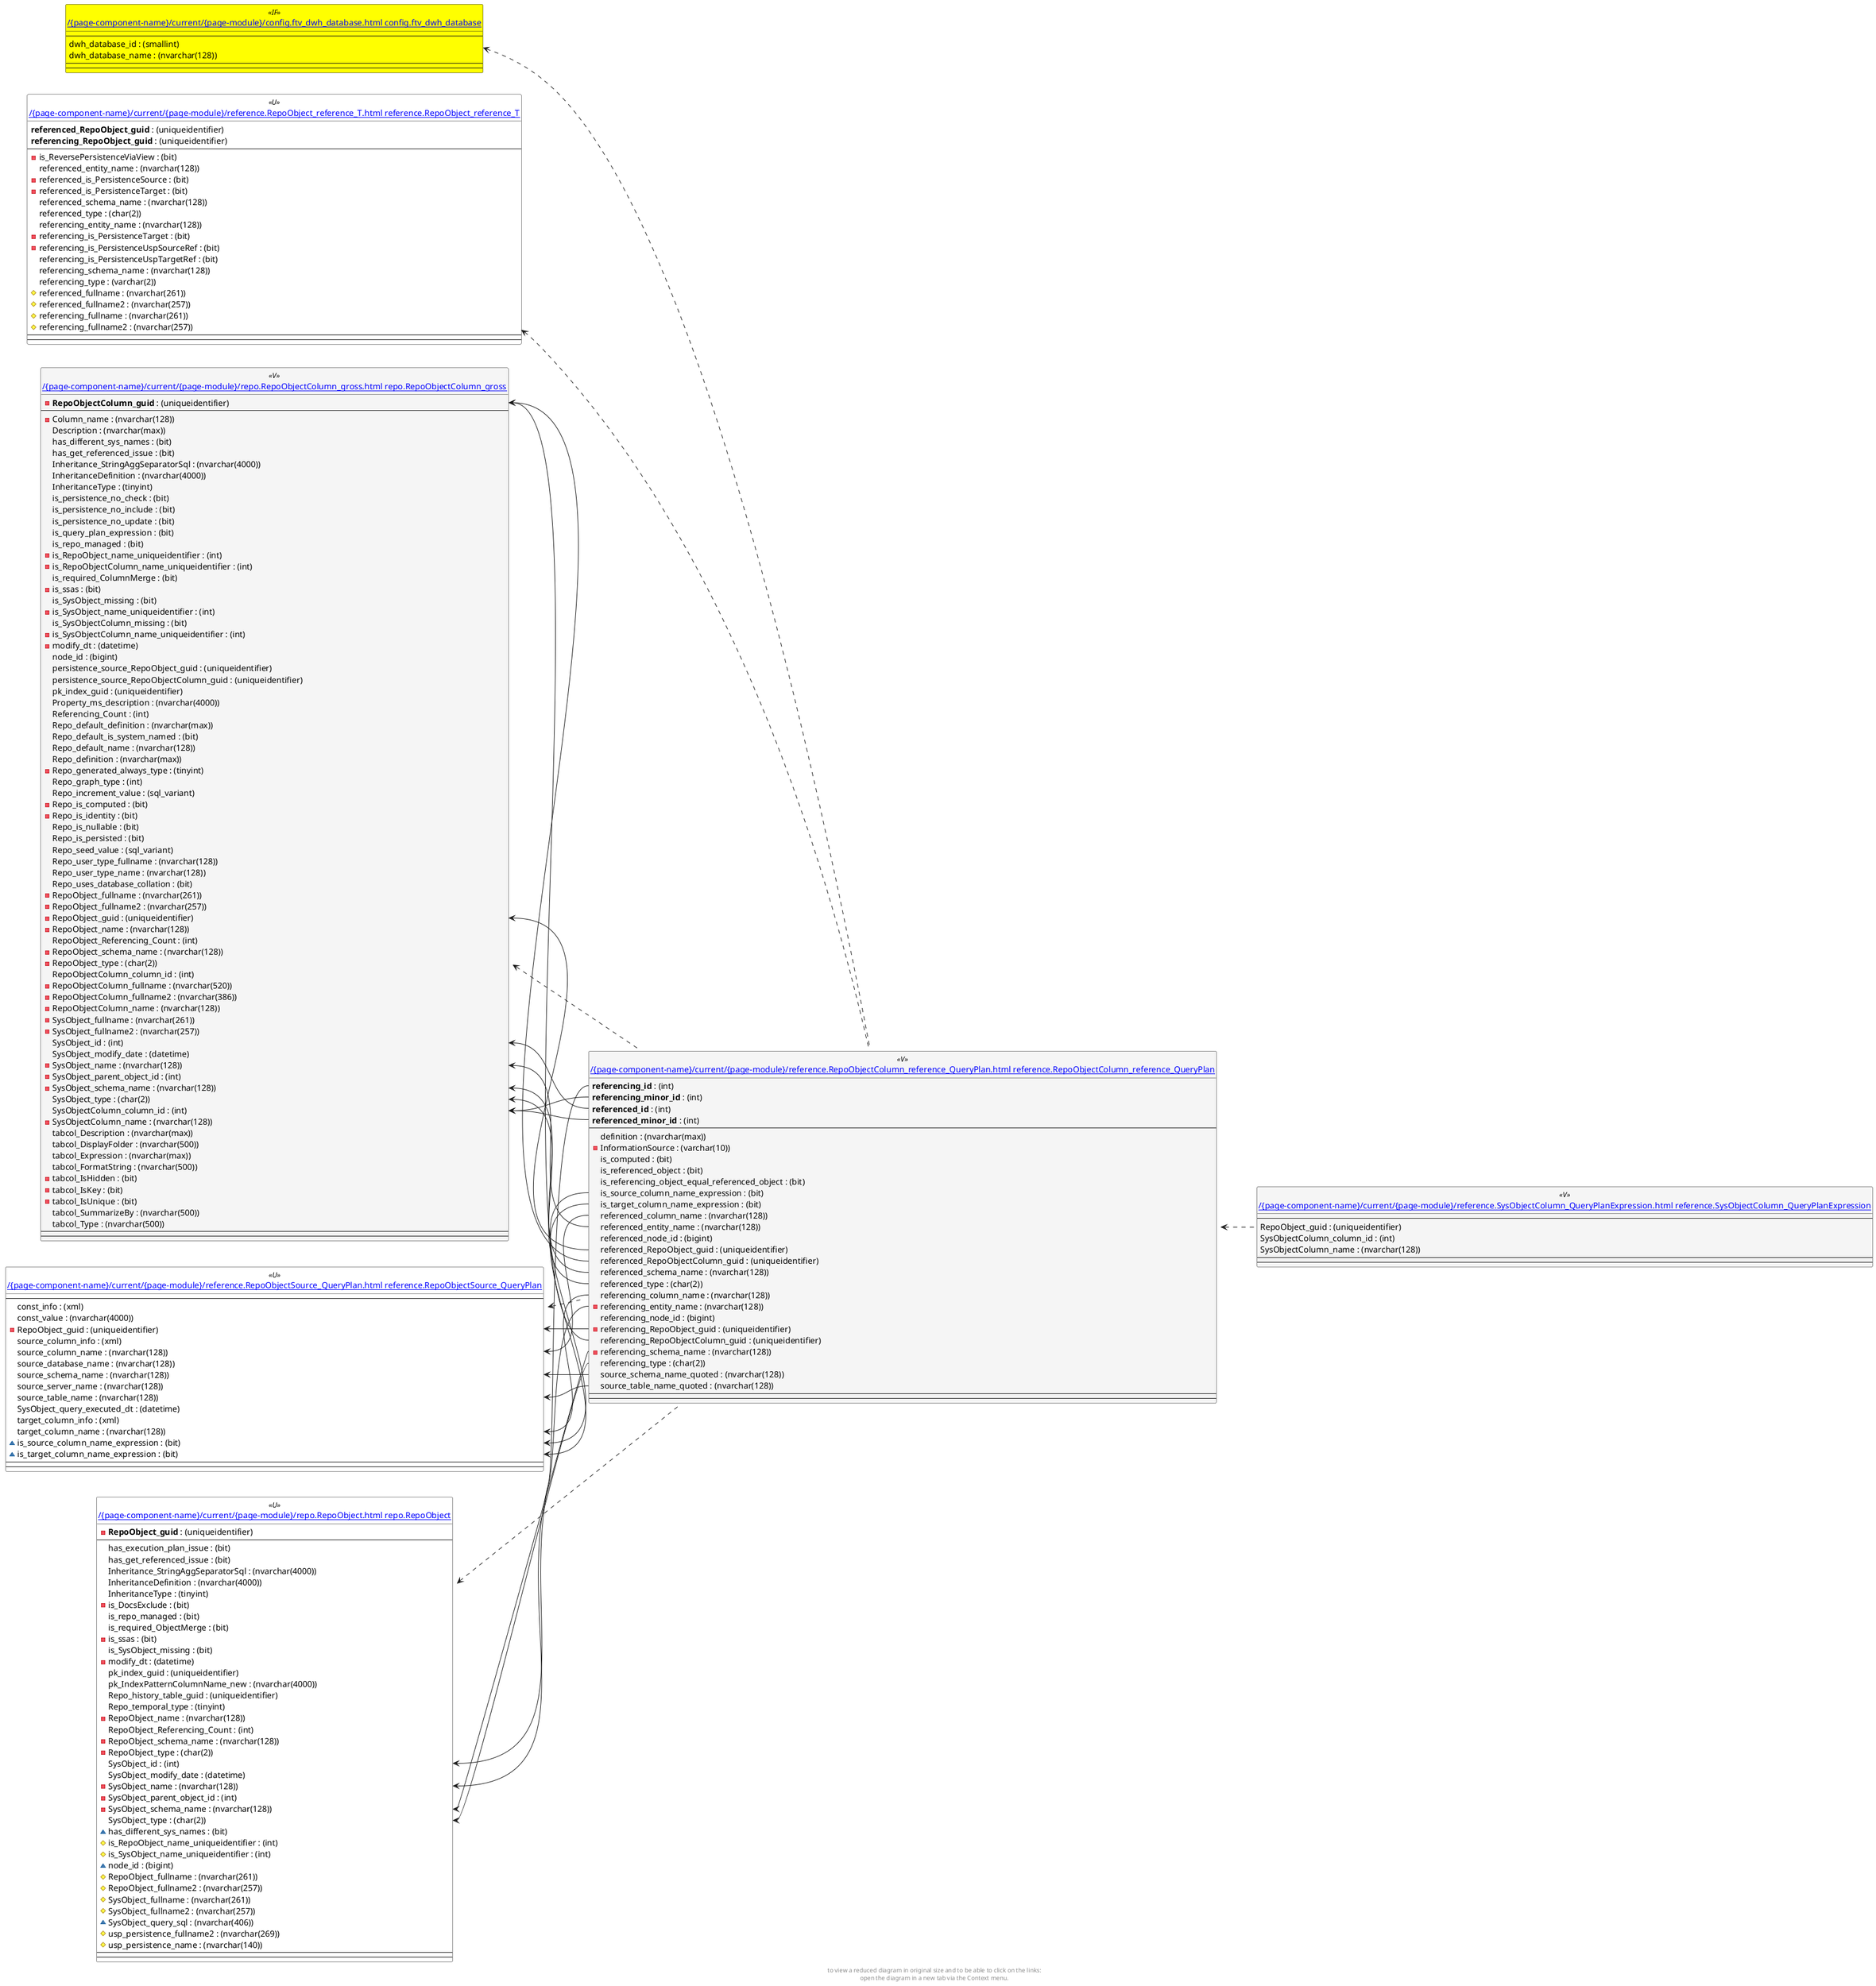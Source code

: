 @startuml
left to right direction
'top to bottom direction
hide circle
'avoide "." issues:
set namespaceSeparator none


skinparam class {
  BackgroundColor White
  BackgroundColor<<FN>> Yellow
  BackgroundColor<<FS>> Yellow
  BackgroundColor<<FT>> LightGray
  BackgroundColor<<IF>> Yellow
  BackgroundColor<<IS>> Yellow
  BackgroundColor<<P>> Aqua
  BackgroundColor<<PC>> Aqua
  BackgroundColor<<SN>> Yellow
  BackgroundColor<<SO>> SlateBlue
  BackgroundColor<<TF>> LightGray
  BackgroundColor<<TR>> Tomato
  BackgroundColor<<U>> White
  BackgroundColor<<V>> WhiteSmoke
  BackgroundColor<<X>> Aqua
}


entity "[[{site-url}/{page-component-name}/current/{page-module}/config.ftv_dwh_database.html config.ftv_dwh_database]]" as config.ftv_dwh_database << IF >> {
  --
  dwh_database_id : (smallint)
  dwh_database_name : (nvarchar(128))
  --
  --
}

entity "[[{site-url}/{page-component-name}/current/{page-module}/reference.RepoObject_reference_T.html reference.RepoObject_reference_T]]" as reference.RepoObject_reference_T << U >> {
  **referenced_RepoObject_guid** : (uniqueidentifier)
  **referencing_RepoObject_guid** : (uniqueidentifier)
  --
  - is_ReversePersistenceViaView : (bit)
  referenced_entity_name : (nvarchar(128))
  - referenced_is_PersistenceSource : (bit)
  - referenced_is_PersistenceTarget : (bit)
  referenced_schema_name : (nvarchar(128))
  referenced_type : (char(2))
  referencing_entity_name : (nvarchar(128))
  - referencing_is_PersistenceTarget : (bit)
  - referencing_is_PersistenceUspSourceRef : (bit)
  referencing_is_PersistenceUspTargetRef : (bit)
  referencing_schema_name : (nvarchar(128))
  referencing_type : (varchar(2))
  # referenced_fullname : (nvarchar(261))
  # referenced_fullname2 : (nvarchar(257))
  # referencing_fullname : (nvarchar(261))
  # referencing_fullname2 : (nvarchar(257))
  --
  --
}

entity "[[{site-url}/{page-component-name}/current/{page-module}/reference.RepoObjectColumn_reference_QueryPlan.html reference.RepoObjectColumn_reference_QueryPlan]]" as reference.RepoObjectColumn_reference_QueryPlan << V >> {
  **referencing_id** : (int)
  **referencing_minor_id** : (int)
  **referenced_id** : (int)
  **referenced_minor_id** : (int)
  --
  definition : (nvarchar(max))
  - InformationSource : (varchar(10))
  is_computed : (bit)
  is_referenced_object : (bit)
  is_referencing_object_equal_referenced_object : (bit)
  is_source_column_name_expression : (bit)
  is_target_column_name_expression : (bit)
  referenced_column_name : (nvarchar(128))
  referenced_entity_name : (nvarchar(128))
  referenced_node_id : (bigint)
  referenced_RepoObject_guid : (uniqueidentifier)
  referenced_RepoObjectColumn_guid : (uniqueidentifier)
  referenced_schema_name : (nvarchar(128))
  referenced_type : (char(2))
  referencing_column_name : (nvarchar(128))
  - referencing_entity_name : (nvarchar(128))
  referencing_node_id : (bigint)
  - referencing_RepoObject_guid : (uniqueidentifier)
  referencing_RepoObjectColumn_guid : (uniqueidentifier)
  - referencing_schema_name : (nvarchar(128))
  referencing_type : (char(2))
  source_schema_name_quoted : (nvarchar(128))
  source_table_name_quoted : (nvarchar(128))
  --
  --
}

entity "[[{site-url}/{page-component-name}/current/{page-module}/reference.RepoObjectSource_QueryPlan.html reference.RepoObjectSource_QueryPlan]]" as reference.RepoObjectSource_QueryPlan << U >> {
  --
  const_info : (xml)
  const_value : (nvarchar(4000))
  - RepoObject_guid : (uniqueidentifier)
  source_column_info : (xml)
  source_column_name : (nvarchar(128))
  source_database_name : (nvarchar(128))
  source_schema_name : (nvarchar(128))
  source_server_name : (nvarchar(128))
  source_table_name : (nvarchar(128))
  SysObject_query_executed_dt : (datetime)
  target_column_info : (xml)
  target_column_name : (nvarchar(128))
  ~ is_source_column_name_expression : (bit)
  ~ is_target_column_name_expression : (bit)
  --
  --
}

entity "[[{site-url}/{page-component-name}/current/{page-module}/reference.SysObjectColumn_QueryPlanExpression.html reference.SysObjectColumn_QueryPlanExpression]]" as reference.SysObjectColumn_QueryPlanExpression << V >> {
  --
  RepoObject_guid : (uniqueidentifier)
  SysObjectColumn_column_id : (int)
  SysObjectColumn_name : (nvarchar(128))
  --
  --
}

entity "[[{site-url}/{page-component-name}/current/{page-module}/repo.RepoObject.html repo.RepoObject]]" as repo.RepoObject << U >> {
  - **RepoObject_guid** : (uniqueidentifier)
  --
  has_execution_plan_issue : (bit)
  has_get_referenced_issue : (bit)
  Inheritance_StringAggSeparatorSql : (nvarchar(4000))
  InheritanceDefinition : (nvarchar(4000))
  InheritanceType : (tinyint)
  - is_DocsExclude : (bit)
  is_repo_managed : (bit)
  is_required_ObjectMerge : (bit)
  - is_ssas : (bit)
  is_SysObject_missing : (bit)
  - modify_dt : (datetime)
  pk_index_guid : (uniqueidentifier)
  pk_IndexPatternColumnName_new : (nvarchar(4000))
  Repo_history_table_guid : (uniqueidentifier)
  Repo_temporal_type : (tinyint)
  - RepoObject_name : (nvarchar(128))
  RepoObject_Referencing_Count : (int)
  - RepoObject_schema_name : (nvarchar(128))
  - RepoObject_type : (char(2))
  SysObject_id : (int)
  SysObject_modify_date : (datetime)
  - SysObject_name : (nvarchar(128))
  - SysObject_parent_object_id : (int)
  - SysObject_schema_name : (nvarchar(128))
  SysObject_type : (char(2))
  ~ has_different_sys_names : (bit)
  # is_RepoObject_name_uniqueidentifier : (int)
  # is_SysObject_name_uniqueidentifier : (int)
  ~ node_id : (bigint)
  # RepoObject_fullname : (nvarchar(261))
  # RepoObject_fullname2 : (nvarchar(257))
  # SysObject_fullname : (nvarchar(261))
  # SysObject_fullname2 : (nvarchar(257))
  ~ SysObject_query_sql : (nvarchar(406))
  # usp_persistence_fullname2 : (nvarchar(269))
  # usp_persistence_name : (nvarchar(140))
  --
  --
}

entity "[[{site-url}/{page-component-name}/current/{page-module}/repo.RepoObjectColumn_gross.html repo.RepoObjectColumn_gross]]" as repo.RepoObjectColumn_gross << V >> {
  - **RepoObjectColumn_guid** : (uniqueidentifier)
  --
  - Column_name : (nvarchar(128))
  Description : (nvarchar(max))
  has_different_sys_names : (bit)
  has_get_referenced_issue : (bit)
  Inheritance_StringAggSeparatorSql : (nvarchar(4000))
  InheritanceDefinition : (nvarchar(4000))
  InheritanceType : (tinyint)
  is_persistence_no_check : (bit)
  is_persistence_no_include : (bit)
  is_persistence_no_update : (bit)
  is_query_plan_expression : (bit)
  is_repo_managed : (bit)
  - is_RepoObject_name_uniqueidentifier : (int)
  - is_RepoObjectColumn_name_uniqueidentifier : (int)
  is_required_ColumnMerge : (bit)
  - is_ssas : (bit)
  is_SysObject_missing : (bit)
  - is_SysObject_name_uniqueidentifier : (int)
  is_SysObjectColumn_missing : (bit)
  - is_SysObjectColumn_name_uniqueidentifier : (int)
  - modify_dt : (datetime)
  node_id : (bigint)
  persistence_source_RepoObject_guid : (uniqueidentifier)
  persistence_source_RepoObjectColumn_guid : (uniqueidentifier)
  pk_index_guid : (uniqueidentifier)
  Property_ms_description : (nvarchar(4000))
  Referencing_Count : (int)
  Repo_default_definition : (nvarchar(max))
  Repo_default_is_system_named : (bit)
  Repo_default_name : (nvarchar(128))
  Repo_definition : (nvarchar(max))
  - Repo_generated_always_type : (tinyint)
  Repo_graph_type : (int)
  Repo_increment_value : (sql_variant)
  - Repo_is_computed : (bit)
  - Repo_is_identity : (bit)
  Repo_is_nullable : (bit)
  Repo_is_persisted : (bit)
  Repo_seed_value : (sql_variant)
  Repo_user_type_fullname : (nvarchar(128))
  Repo_user_type_name : (nvarchar(128))
  Repo_uses_database_collation : (bit)
  - RepoObject_fullname : (nvarchar(261))
  - RepoObject_fullname2 : (nvarchar(257))
  - RepoObject_guid : (uniqueidentifier)
  - RepoObject_name : (nvarchar(128))
  RepoObject_Referencing_Count : (int)
  - RepoObject_schema_name : (nvarchar(128))
  - RepoObject_type : (char(2))
  RepoObjectColumn_column_id : (int)
  - RepoObjectColumn_fullname : (nvarchar(520))
  - RepoObjectColumn_fullname2 : (nvarchar(386))
  - RepoObjectColumn_name : (nvarchar(128))
  - SysObject_fullname : (nvarchar(261))
  - SysObject_fullname2 : (nvarchar(257))
  SysObject_id : (int)
  SysObject_modify_date : (datetime)
  - SysObject_name : (nvarchar(128))
  - SysObject_parent_object_id : (int)
  - SysObject_schema_name : (nvarchar(128))
  SysObject_type : (char(2))
  SysObjectColumn_column_id : (int)
  - SysObjectColumn_name : (nvarchar(128))
  tabcol_Description : (nvarchar(max))
  tabcol_DisplayFolder : (nvarchar(500))
  tabcol_Expression : (nvarchar(max))
  tabcol_FormatString : (nvarchar(500))
  - tabcol_IsHidden : (bit)
  - tabcol_IsKey : (bit)
  - tabcol_IsUnique : (bit)
  tabcol_SummarizeBy : (nvarchar(500))
  tabcol_Type : (nvarchar(500))
  --
  --
}

config.ftv_dwh_database <.. reference.RepoObjectColumn_reference_QueryPlan
reference.RepoObject_reference_T <.. reference.RepoObjectColumn_reference_QueryPlan
reference.RepoObjectColumn_reference_QueryPlan <.. reference.SysObjectColumn_QueryPlanExpression
reference.RepoObjectSource_QueryPlan <.. reference.RepoObjectColumn_reference_QueryPlan
repo.RepoObject <.. reference.RepoObjectColumn_reference_QueryPlan
repo.RepoObjectColumn_gross <.. reference.RepoObjectColumn_reference_QueryPlan
reference.RepoObjectSource_QueryPlan::is_source_column_name_expression <-- reference.RepoObjectColumn_reference_QueryPlan::is_source_column_name_expression
reference.RepoObjectSource_QueryPlan::is_target_column_name_expression <-- reference.RepoObjectColumn_reference_QueryPlan::is_target_column_name_expression
reference.RepoObjectSource_QueryPlan::RepoObject_guid <-- reference.RepoObjectColumn_reference_QueryPlan::referencing_RepoObject_guid
reference.RepoObjectSource_QueryPlan::source_column_name <-- reference.RepoObjectColumn_reference_QueryPlan::referenced_column_name
reference.RepoObjectSource_QueryPlan::source_schema_name <-- reference.RepoObjectColumn_reference_QueryPlan::source_schema_name_quoted
reference.RepoObjectSource_QueryPlan::source_table_name <-- reference.RepoObjectColumn_reference_QueryPlan::source_table_name_quoted
reference.RepoObjectSource_QueryPlan::target_column_name <-- reference.RepoObjectColumn_reference_QueryPlan::referencing_column_name
repo.RepoObject::SysObject_id <-- reference.RepoObjectColumn_reference_QueryPlan::referencing_id
repo.RepoObject::SysObject_name <-- reference.RepoObjectColumn_reference_QueryPlan::referencing_entity_name
repo.RepoObject::SysObject_schema_name <-- reference.RepoObjectColumn_reference_QueryPlan::referencing_schema_name
repo.RepoObject::SysObject_type <-- reference.RepoObjectColumn_reference_QueryPlan::referencing_type
repo.RepoObjectColumn_gross::RepoObject_guid <-- reference.RepoObjectColumn_reference_QueryPlan::referenced_RepoObject_guid
repo.RepoObjectColumn_gross::RepoObjectColumn_guid <-- reference.RepoObjectColumn_reference_QueryPlan::referencing_RepoObjectColumn_guid
repo.RepoObjectColumn_gross::RepoObjectColumn_guid <-- reference.RepoObjectColumn_reference_QueryPlan::referenced_RepoObjectColumn_guid
repo.RepoObjectColumn_gross::SysObject_id <-- reference.RepoObjectColumn_reference_QueryPlan::referenced_id
repo.RepoObjectColumn_gross::SysObject_name <-- reference.RepoObjectColumn_reference_QueryPlan::referenced_entity_name
repo.RepoObjectColumn_gross::SysObject_schema_name <-- reference.RepoObjectColumn_reference_QueryPlan::referenced_schema_name
repo.RepoObjectColumn_gross::SysObject_type <-- reference.RepoObjectColumn_reference_QueryPlan::referenced_type
repo.RepoObjectColumn_gross::SysObjectColumn_column_id <-- reference.RepoObjectColumn_reference_QueryPlan::referencing_minor_id
repo.RepoObjectColumn_gross::SysObjectColumn_column_id <-- reference.RepoObjectColumn_reference_QueryPlan::referenced_minor_id
footer
to view a reduced diagram in original size and to be able to click on the links:
open the diagram in a new tab via the Context menu.
end footer

@enduml

